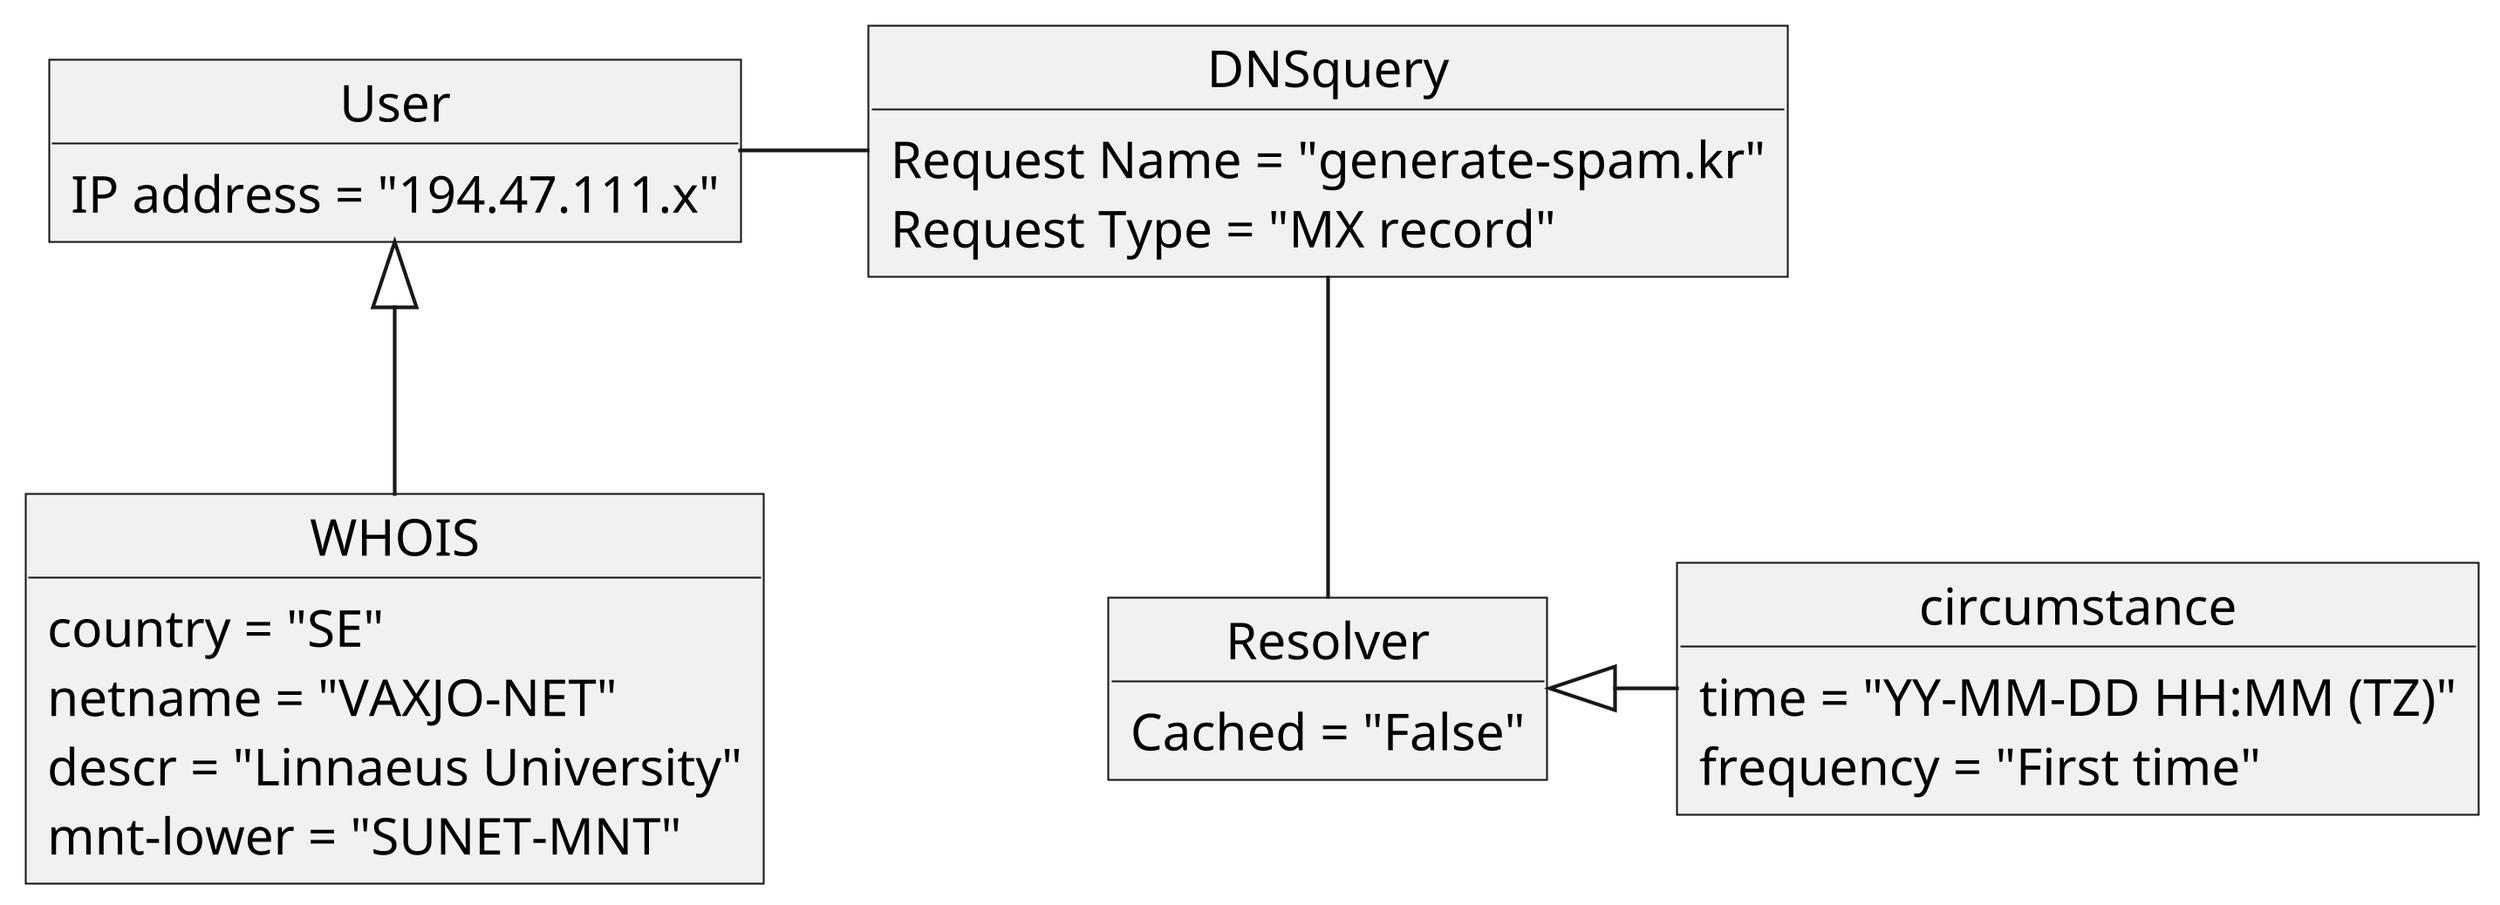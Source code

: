 @startuml
skinparam dpi 400
object User {
    IP address = "194.47.111.x"
}

object Resolver {
    Cached = "False"
}
object WHOIS {
    country = "SE"
    netname = "VAXJO-NET"
    descr = "Linnaeus University"
    mnt-lower = "SUNET-MNT"
}

object DNSquery {
    Request Name = "generate-spam.kr"
    Request Type = "MX record"
}

object circumstance {
    time = "YY-MM-DD HH:MM (TZ)"
    frequency = "First time"

}

User <|-- WHOIS
DNSquery -left- User
DNSquery -down- Resolver
Resolver <|-right- circumstance

@enduml